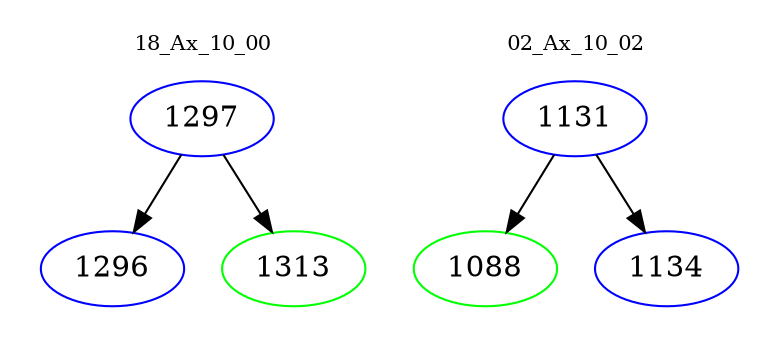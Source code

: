 digraph{
subgraph cluster_0 {
color = white
label = "18_Ax_10_00";
fontsize=10;
T0_1297 [label="1297", color="blue"]
T0_1297 -> T0_1296 [color="black"]
T0_1296 [label="1296", color="blue"]
T0_1297 -> T0_1313 [color="black"]
T0_1313 [label="1313", color="green"]
}
subgraph cluster_1 {
color = white
label = "02_Ax_10_02";
fontsize=10;
T1_1131 [label="1131", color="blue"]
T1_1131 -> T1_1088 [color="black"]
T1_1088 [label="1088", color="green"]
T1_1131 -> T1_1134 [color="black"]
T1_1134 [label="1134", color="blue"]
}
}

